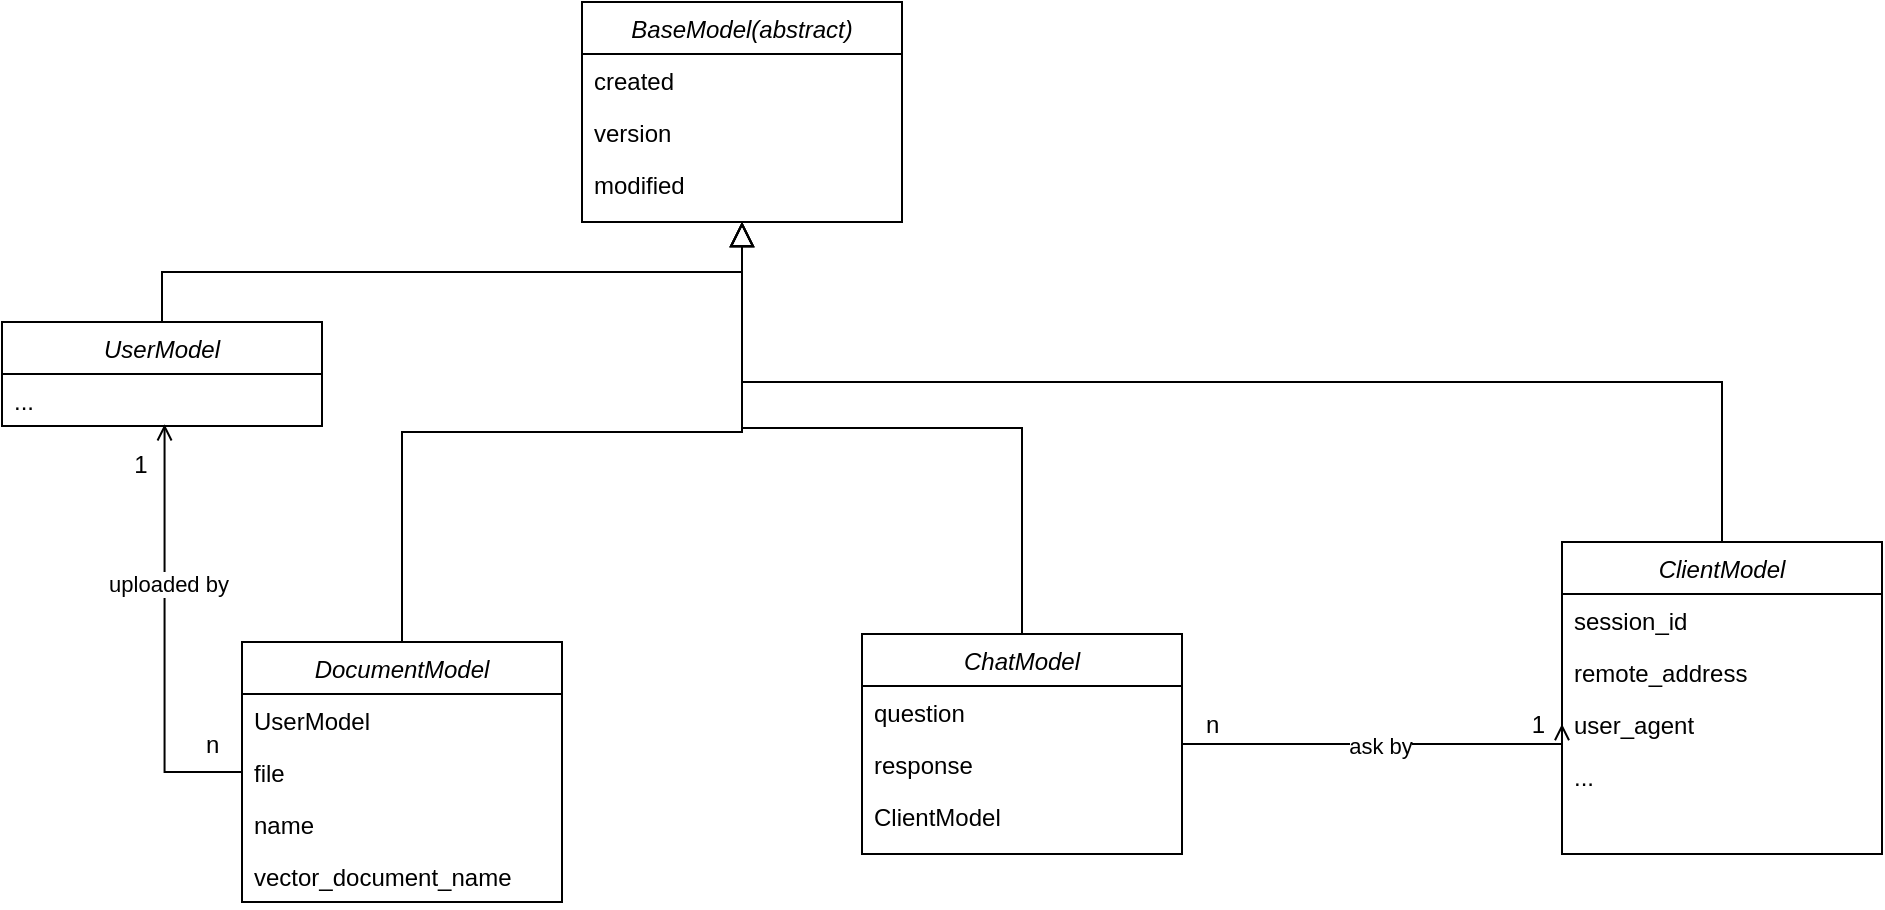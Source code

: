 <mxfile>
    <diagram id="C5RBs43oDa-KdzZeNtuy" name="Page-1">
        <mxGraphModel dx="2074" dy="535" grid="1" gridSize="10" guides="1" tooltips="1" connect="1" arrows="1" fold="1" page="1" pageScale="1" pageWidth="827" pageHeight="1169" math="0" shadow="0">
            <root>
                <mxCell id="WIyWlLk6GJQsqaUBKTNV-0"/>
                <mxCell id="WIyWlLk6GJQsqaUBKTNV-1" parent="WIyWlLk6GJQsqaUBKTNV-0"/>
                <mxCell id="zkfFHV4jXpPFQw0GAbJ--0" value="BaseModel(abstract)" style="swimlane;fontStyle=2;align=center;verticalAlign=top;childLayout=stackLayout;horizontal=1;startSize=26;horizontalStack=0;resizeParent=1;resizeLast=0;collapsible=1;marginBottom=0;rounded=0;shadow=0;strokeWidth=1;" parent="WIyWlLk6GJQsqaUBKTNV-1" vertex="1">
                    <mxGeometry x="120" y="70" width="160" height="110" as="geometry">
                        <mxRectangle x="230" y="140" width="160" height="26" as="alternateBounds"/>
                    </mxGeometry>
                </mxCell>
                <mxCell id="zkfFHV4jXpPFQw0GAbJ--2" value="created" style="text;align=left;verticalAlign=top;spacingLeft=4;spacingRight=4;overflow=hidden;rotatable=0;points=[[0,0.5],[1,0.5]];portConstraint=eastwest;rounded=0;shadow=0;html=0;" parent="zkfFHV4jXpPFQw0GAbJ--0" vertex="1">
                    <mxGeometry y="26" width="160" height="26" as="geometry"/>
                </mxCell>
                <mxCell id="Gwbnh60P1TZyt2GzUbP8-0" value="version" style="text;align=left;verticalAlign=top;spacingLeft=4;spacingRight=4;overflow=hidden;rotatable=0;points=[[0,0.5],[1,0.5]];portConstraint=eastwest;rounded=0;shadow=0;html=0;" parent="zkfFHV4jXpPFQw0GAbJ--0" vertex="1">
                    <mxGeometry y="52" width="160" height="26" as="geometry"/>
                </mxCell>
                <mxCell id="zkfFHV4jXpPFQw0GAbJ--3" value="modified" style="text;align=left;verticalAlign=top;spacingLeft=4;spacingRight=4;overflow=hidden;rotatable=0;points=[[0,0.5],[1,0.5]];portConstraint=eastwest;rounded=0;shadow=0;html=0;" parent="zkfFHV4jXpPFQw0GAbJ--0" vertex="1">
                    <mxGeometry y="78" width="160" height="26" as="geometry"/>
                </mxCell>
                <mxCell id="zkfFHV4jXpPFQw0GAbJ--6" value="ChatModel" style="swimlane;fontStyle=2;align=center;verticalAlign=top;childLayout=stackLayout;horizontal=1;startSize=26;horizontalStack=0;resizeParent=1;resizeLast=0;collapsible=1;marginBottom=0;rounded=0;shadow=0;strokeWidth=1;" parent="WIyWlLk6GJQsqaUBKTNV-1" vertex="1">
                    <mxGeometry x="260" y="386" width="160" height="110" as="geometry">
                        <mxRectangle x="130" y="380" width="160" height="26" as="alternateBounds"/>
                    </mxGeometry>
                </mxCell>
                <mxCell id="zkfFHV4jXpPFQw0GAbJ--7" value="question" style="text;align=left;verticalAlign=top;spacingLeft=4;spacingRight=4;overflow=hidden;rotatable=0;points=[[0,0.5],[1,0.5]];portConstraint=eastwest;" parent="zkfFHV4jXpPFQw0GAbJ--6" vertex="1">
                    <mxGeometry y="26" width="160" height="26" as="geometry"/>
                </mxCell>
                <mxCell id="Gwbnh60P1TZyt2GzUbP8-1" value="response" style="text;align=left;verticalAlign=top;spacingLeft=4;spacingRight=4;overflow=hidden;rotatable=0;points=[[0,0.5],[1,0.5]];portConstraint=eastwest;rounded=0;shadow=0;html=0;" parent="zkfFHV4jXpPFQw0GAbJ--6" vertex="1">
                    <mxGeometry y="52" width="160" height="26" as="geometry"/>
                </mxCell>
                <mxCell id="zkfFHV4jXpPFQw0GAbJ--8" value="ClientModel" style="text;align=left;verticalAlign=top;spacingLeft=4;spacingRight=4;overflow=hidden;rotatable=0;points=[[0,0.5],[1,0.5]];portConstraint=eastwest;rounded=0;shadow=0;html=0;" parent="zkfFHV4jXpPFQw0GAbJ--6" vertex="1">
                    <mxGeometry y="78" width="160" height="26" as="geometry"/>
                </mxCell>
                <mxCell id="zkfFHV4jXpPFQw0GAbJ--12" value="" style="endArrow=block;endSize=10;endFill=0;shadow=0;strokeWidth=1;rounded=0;edgeStyle=elbowEdgeStyle;elbow=vertical;" parent="WIyWlLk6GJQsqaUBKTNV-1" source="zkfFHV4jXpPFQw0GAbJ--6" target="zkfFHV4jXpPFQw0GAbJ--0" edge="1">
                    <mxGeometry width="160" relative="1" as="geometry">
                        <mxPoint x="200" y="203" as="sourcePoint"/>
                        <mxPoint x="200" y="203" as="targetPoint"/>
                    </mxGeometry>
                </mxCell>
                <mxCell id="Gwbnh60P1TZyt2GzUbP8-11" value="ClientModel" style="swimlane;fontStyle=2;align=center;verticalAlign=top;childLayout=stackLayout;horizontal=1;startSize=26;horizontalStack=0;resizeParent=1;resizeLast=0;collapsible=1;marginBottom=0;rounded=0;shadow=0;strokeWidth=1;" parent="WIyWlLk6GJQsqaUBKTNV-1" vertex="1">
                    <mxGeometry x="610" y="340" width="160" height="156" as="geometry">
                        <mxRectangle x="130" y="380" width="160" height="26" as="alternateBounds"/>
                    </mxGeometry>
                </mxCell>
                <mxCell id="Gwbnh60P1TZyt2GzUbP8-12" value="session_id" style="text;align=left;verticalAlign=top;spacingLeft=4;spacingRight=4;overflow=hidden;rotatable=0;points=[[0,0.5],[1,0.5]];portConstraint=eastwest;" parent="Gwbnh60P1TZyt2GzUbP8-11" vertex="1">
                    <mxGeometry y="26" width="160" height="26" as="geometry"/>
                </mxCell>
                <mxCell id="Gwbnh60P1TZyt2GzUbP8-13" value="remote_address" style="text;align=left;verticalAlign=top;spacingLeft=4;spacingRight=4;overflow=hidden;rotatable=0;points=[[0,0.5],[1,0.5]];portConstraint=eastwest;rounded=0;shadow=0;html=0;" parent="Gwbnh60P1TZyt2GzUbP8-11" vertex="1">
                    <mxGeometry y="52" width="160" height="26" as="geometry"/>
                </mxCell>
                <mxCell id="Gwbnh60P1TZyt2GzUbP8-22" value="user_agent" style="text;align=left;verticalAlign=top;spacingLeft=4;spacingRight=4;overflow=hidden;rotatable=0;points=[[0,0.5],[1,0.5]];portConstraint=eastwest;rounded=0;shadow=0;html=0;" parent="Gwbnh60P1TZyt2GzUbP8-11" vertex="1">
                    <mxGeometry y="78" width="160" height="26" as="geometry"/>
                </mxCell>
                <mxCell id="Gwbnh60P1TZyt2GzUbP8-14" value="..." style="text;align=left;verticalAlign=top;spacingLeft=4;spacingRight=4;overflow=hidden;rotatable=0;points=[[0,0.5],[1,0.5]];portConstraint=eastwest;rounded=0;shadow=0;html=0;" parent="Gwbnh60P1TZyt2GzUbP8-11" vertex="1">
                    <mxGeometry y="104" width="160" height="26" as="geometry"/>
                </mxCell>
                <mxCell id="Gwbnh60P1TZyt2GzUbP8-15" value="" style="endArrow=block;endSize=10;endFill=0;shadow=0;strokeWidth=1;rounded=0;edgeStyle=elbowEdgeStyle;elbow=vertical;exitX=0.5;exitY=0;exitDx=0;exitDy=0;" parent="WIyWlLk6GJQsqaUBKTNV-1" source="Gwbnh60P1TZyt2GzUbP8-11" edge="1">
                    <mxGeometry width="160" relative="1" as="geometry">
                        <mxPoint x="210" y="370" as="sourcePoint"/>
                        <mxPoint x="200" y="180" as="targetPoint"/>
                    </mxGeometry>
                </mxCell>
                <mxCell id="Gwbnh60P1TZyt2GzUbP8-16" value="" style="endArrow=open;shadow=0;strokeWidth=1;rounded=0;endFill=1;edgeStyle=elbowEdgeStyle;elbow=vertical;entryX=0;entryY=0.5;entryDx=0;entryDy=0;exitX=1;exitY=0.5;exitDx=0;exitDy=0;" parent="WIyWlLk6GJQsqaUBKTNV-1" source="Gwbnh60P1TZyt2GzUbP8-1" edge="1">
                    <mxGeometry x="0.5" y="41" relative="1" as="geometry">
                        <mxPoint x="420" y="619" as="sourcePoint"/>
                        <mxPoint x="610" y="431" as="targetPoint"/>
                        <mxPoint x="-40" y="32" as="offset"/>
                    </mxGeometry>
                </mxCell>
                <mxCell id="Gwbnh60P1TZyt2GzUbP8-17" value="n" style="resizable=0;align=left;verticalAlign=bottom;labelBackgroundColor=none;fontSize=12;" parent="Gwbnh60P1TZyt2GzUbP8-16" connectable="0" vertex="1">
                    <mxGeometry x="-1" relative="1" as="geometry">
                        <mxPoint x="10" y="-11" as="offset"/>
                    </mxGeometry>
                </mxCell>
                <mxCell id="Gwbnh60P1TZyt2GzUbP8-18" value="1" style="resizable=0;align=right;verticalAlign=bottom;labelBackgroundColor=none;fontSize=12;" parent="Gwbnh60P1TZyt2GzUbP8-16" connectable="0" vertex="1">
                    <mxGeometry x="1" relative="1" as="geometry">
                        <mxPoint x="-7" y="9" as="offset"/>
                    </mxGeometry>
                </mxCell>
                <mxCell id="Gwbnh60P1TZyt2GzUbP8-48" value="ask by" style="edgeLabel;html=1;align=center;verticalAlign=middle;resizable=0;points=[];" parent="Gwbnh60P1TZyt2GzUbP8-16" vertex="1" connectable="0">
                    <mxGeometry x="0.153" y="-1" relative="1" as="geometry">
                        <mxPoint x="-12" as="offset"/>
                    </mxGeometry>
                </mxCell>
                <mxCell id="Gwbnh60P1TZyt2GzUbP8-29" value="DocumentModel" style="swimlane;fontStyle=2;align=center;verticalAlign=top;childLayout=stackLayout;horizontal=1;startSize=26;horizontalStack=0;resizeParent=1;resizeLast=0;collapsible=1;marginBottom=0;rounded=0;shadow=0;strokeWidth=1;" parent="WIyWlLk6GJQsqaUBKTNV-1" vertex="1">
                    <mxGeometry x="-50" y="390" width="160" height="130" as="geometry">
                        <mxRectangle x="130" y="380" width="160" height="26" as="alternateBounds"/>
                    </mxGeometry>
                </mxCell>
                <mxCell id="Gwbnh60P1TZyt2GzUbP8-30" value="UserModel" style="text;align=left;verticalAlign=top;spacingLeft=4;spacingRight=4;overflow=hidden;rotatable=0;points=[[0,0.5],[1,0.5]];portConstraint=eastwest;" parent="Gwbnh60P1TZyt2GzUbP8-29" vertex="1">
                    <mxGeometry y="26" width="160" height="26" as="geometry"/>
                </mxCell>
                <mxCell id="Gwbnh60P1TZyt2GzUbP8-31" value="file" style="text;align=left;verticalAlign=top;spacingLeft=4;spacingRight=4;overflow=hidden;rotatable=0;points=[[0,0.5],[1,0.5]];portConstraint=eastwest;rounded=0;shadow=0;html=0;" parent="Gwbnh60P1TZyt2GzUbP8-29" vertex="1">
                    <mxGeometry y="52" width="160" height="26" as="geometry"/>
                </mxCell>
                <mxCell id="Gwbnh60P1TZyt2GzUbP8-34" value="name" style="text;align=left;verticalAlign=top;spacingLeft=4;spacingRight=4;overflow=hidden;rotatable=0;points=[[0,0.5],[1,0.5]];portConstraint=eastwest;rounded=0;shadow=0;html=0;" parent="Gwbnh60P1TZyt2GzUbP8-29" vertex="1">
                    <mxGeometry y="78" width="160" height="26" as="geometry"/>
                </mxCell>
                <mxCell id="Gwbnh60P1TZyt2GzUbP8-32" value="vector_document_name" style="text;align=left;verticalAlign=top;spacingLeft=4;spacingRight=4;overflow=hidden;rotatable=0;points=[[0,0.5],[1,0.5]];portConstraint=eastwest;rounded=0;shadow=0;html=0;" parent="Gwbnh60P1TZyt2GzUbP8-29" vertex="1">
                    <mxGeometry y="104" width="160" height="26" as="geometry"/>
                </mxCell>
                <mxCell id="Gwbnh60P1TZyt2GzUbP8-35" value="" style="endArrow=block;endSize=10;endFill=0;shadow=0;strokeWidth=1;rounded=0;edgeStyle=elbowEdgeStyle;elbow=vertical;entryX=0.5;entryY=1;entryDx=0;entryDy=0;" parent="WIyWlLk6GJQsqaUBKTNV-1" source="Gwbnh60P1TZyt2GzUbP8-29" target="zkfFHV4jXpPFQw0GAbJ--0" edge="1">
                    <mxGeometry width="160" relative="1" as="geometry">
                        <mxPoint x="390" y="347" as="sourcePoint"/>
                        <mxPoint x="200" y="210" as="targetPoint"/>
                    </mxGeometry>
                </mxCell>
                <mxCell id="Gwbnh60P1TZyt2GzUbP8-37" value="UserModel" style="swimlane;fontStyle=2;align=center;verticalAlign=top;childLayout=stackLayout;horizontal=1;startSize=26;horizontalStack=0;resizeParent=1;resizeLast=0;collapsible=1;marginBottom=0;rounded=0;shadow=0;strokeWidth=1;" parent="WIyWlLk6GJQsqaUBKTNV-1" vertex="1">
                    <mxGeometry x="-170" y="230" width="160" height="52" as="geometry">
                        <mxRectangle x="230" y="140" width="160" height="26" as="alternateBounds"/>
                    </mxGeometry>
                </mxCell>
                <mxCell id="Gwbnh60P1TZyt2GzUbP8-38" value="..." style="text;align=left;verticalAlign=top;spacingLeft=4;spacingRight=4;overflow=hidden;rotatable=0;points=[[0,0.5],[1,0.5]];portConstraint=eastwest;rounded=0;shadow=0;html=0;" parent="Gwbnh60P1TZyt2GzUbP8-37" vertex="1">
                    <mxGeometry y="26" width="160" height="26" as="geometry"/>
                </mxCell>
                <mxCell id="Gwbnh60P1TZyt2GzUbP8-43" value="" style="endArrow=block;endSize=10;endFill=0;shadow=0;strokeWidth=1;rounded=0;edgeStyle=elbowEdgeStyle;elbow=vertical;exitX=0.5;exitY=0;exitDx=0;exitDy=0;" parent="WIyWlLk6GJQsqaUBKTNV-1" source="Gwbnh60P1TZyt2GzUbP8-37" edge="1">
                    <mxGeometry width="160" relative="1" as="geometry">
                        <mxPoint x="40" y="400" as="sourcePoint"/>
                        <mxPoint x="200" y="180" as="targetPoint"/>
                    </mxGeometry>
                </mxCell>
                <mxCell id="Gwbnh60P1TZyt2GzUbP8-44" value="" style="endArrow=open;shadow=0;strokeWidth=1;rounded=0;endFill=1;edgeStyle=elbowEdgeStyle;elbow=vertical;entryX=0.508;entryY=0.968;entryDx=0;entryDy=0;exitX=0;exitY=0.5;exitDx=0;exitDy=0;entryPerimeter=0;" parent="WIyWlLk6GJQsqaUBKTNV-1" source="Gwbnh60P1TZyt2GzUbP8-31" target="Gwbnh60P1TZyt2GzUbP8-38" edge="1">
                    <mxGeometry x="0.5" y="41" relative="1" as="geometry">
                        <mxPoint x="-280" y="464" as="sourcePoint"/>
                        <mxPoint x="-90" y="418" as="targetPoint"/>
                        <mxPoint x="-40" y="32" as="offset"/>
                        <Array as="points">
                            <mxPoint x="-130" y="455"/>
                        </Array>
                    </mxGeometry>
                </mxCell>
                <mxCell id="Gwbnh60P1TZyt2GzUbP8-45" value="n" style="resizable=0;align=left;verticalAlign=bottom;labelBackgroundColor=none;fontSize=12;" parent="Gwbnh60P1TZyt2GzUbP8-44" connectable="0" vertex="1">
                    <mxGeometry x="-1" relative="1" as="geometry">
                        <mxPoint x="-20" y="-5" as="offset"/>
                    </mxGeometry>
                </mxCell>
                <mxCell id="Gwbnh60P1TZyt2GzUbP8-46" value="1" style="resizable=0;align=right;verticalAlign=bottom;labelBackgroundColor=none;fontSize=12;" parent="Gwbnh60P1TZyt2GzUbP8-44" connectable="0" vertex="1">
                    <mxGeometry x="1" relative="1" as="geometry">
                        <mxPoint x="-7" y="29" as="offset"/>
                    </mxGeometry>
                </mxCell>
                <mxCell id="Gwbnh60P1TZyt2GzUbP8-47" value="uploaded by" style="edgeLabel;html=1;align=center;verticalAlign=middle;resizable=0;points=[];" parent="Gwbnh60P1TZyt2GzUbP8-44" vertex="1" connectable="0">
                    <mxGeometry x="0.247" y="-1" relative="1" as="geometry">
                        <mxPoint as="offset"/>
                    </mxGeometry>
                </mxCell>
            </root>
        </mxGraphModel>
    </diagram>
</mxfile>